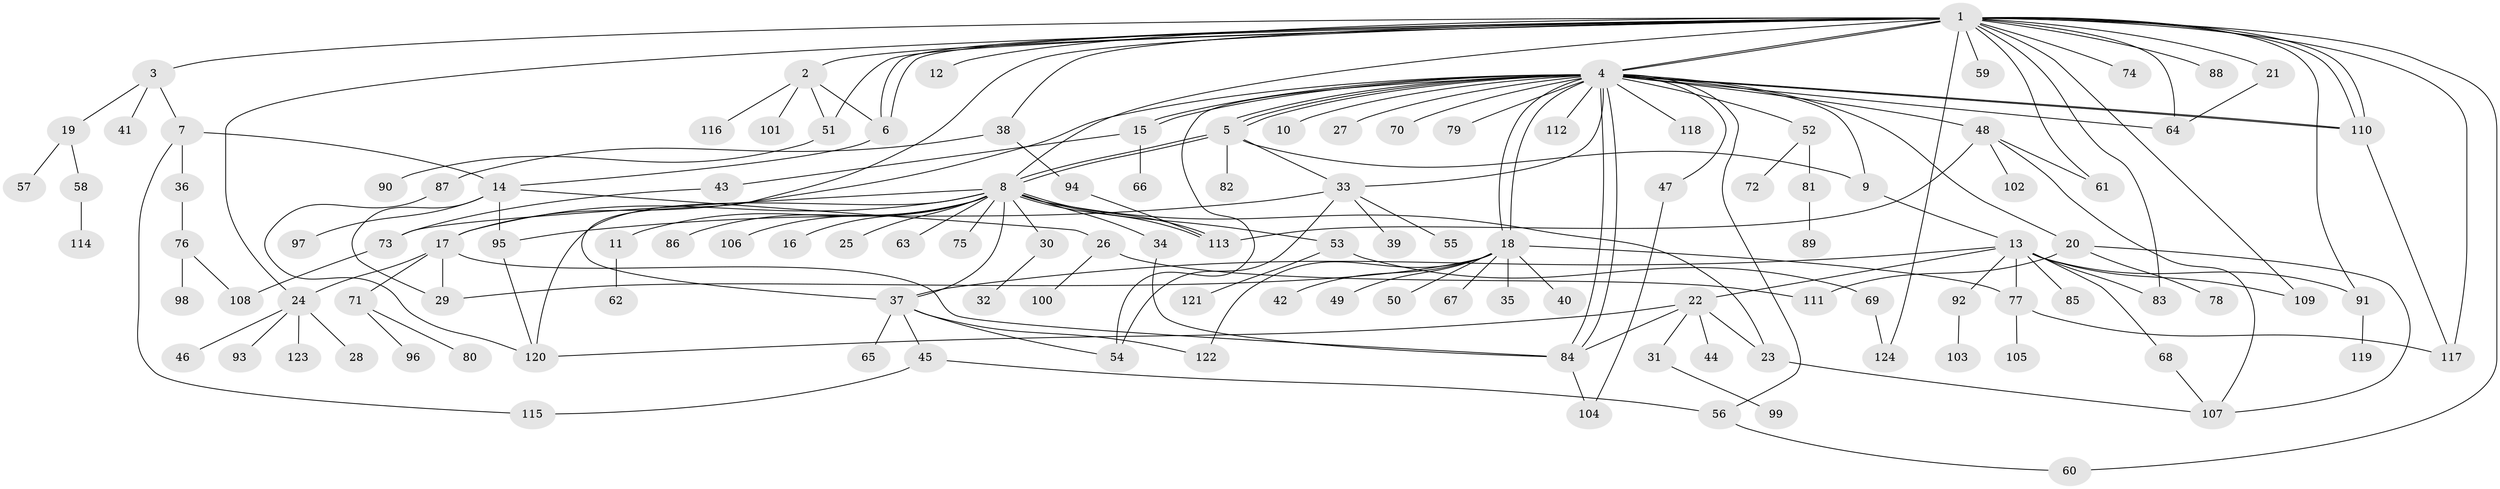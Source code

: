 // coarse degree distribution, {22: 0.013513513513513514, 5: 0.05405405405405406, 4: 0.06756756756756757, 28: 0.013513513513513514, 8: 0.05405405405405406, 18: 0.013513513513513514, 7: 0.013513513513513514, 1: 0.5, 2: 0.16216216216216217, 10: 0.013513513513513514, 6: 0.013513513513513514, 3: 0.06756756756756757, 9: 0.013513513513513514}
// Generated by graph-tools (version 1.1) at 2025/18/03/04/25 18:18:24]
// undirected, 124 vertices, 180 edges
graph export_dot {
graph [start="1"]
  node [color=gray90,style=filled];
  1;
  2;
  3;
  4;
  5;
  6;
  7;
  8;
  9;
  10;
  11;
  12;
  13;
  14;
  15;
  16;
  17;
  18;
  19;
  20;
  21;
  22;
  23;
  24;
  25;
  26;
  27;
  28;
  29;
  30;
  31;
  32;
  33;
  34;
  35;
  36;
  37;
  38;
  39;
  40;
  41;
  42;
  43;
  44;
  45;
  46;
  47;
  48;
  49;
  50;
  51;
  52;
  53;
  54;
  55;
  56;
  57;
  58;
  59;
  60;
  61;
  62;
  63;
  64;
  65;
  66;
  67;
  68;
  69;
  70;
  71;
  72;
  73;
  74;
  75;
  76;
  77;
  78;
  79;
  80;
  81;
  82;
  83;
  84;
  85;
  86;
  87;
  88;
  89;
  90;
  91;
  92;
  93;
  94;
  95;
  96;
  97;
  98;
  99;
  100;
  101;
  102;
  103;
  104;
  105;
  106;
  107;
  108;
  109;
  110;
  111;
  112;
  113;
  114;
  115;
  116;
  117;
  118;
  119;
  120;
  121;
  122;
  123;
  124;
  1 -- 2;
  1 -- 3;
  1 -- 4;
  1 -- 4;
  1 -- 6;
  1 -- 6;
  1 -- 8;
  1 -- 12;
  1 -- 21;
  1 -- 24;
  1 -- 37;
  1 -- 38;
  1 -- 51;
  1 -- 59;
  1 -- 60;
  1 -- 61;
  1 -- 64;
  1 -- 74;
  1 -- 83;
  1 -- 88;
  1 -- 91;
  1 -- 109;
  1 -- 110;
  1 -- 110;
  1 -- 117;
  1 -- 124;
  2 -- 6;
  2 -- 51;
  2 -- 101;
  2 -- 116;
  3 -- 7;
  3 -- 19;
  3 -- 41;
  4 -- 5;
  4 -- 5;
  4 -- 5;
  4 -- 9;
  4 -- 10;
  4 -- 15;
  4 -- 15;
  4 -- 17;
  4 -- 18;
  4 -- 18;
  4 -- 20;
  4 -- 27;
  4 -- 33;
  4 -- 47;
  4 -- 48;
  4 -- 52;
  4 -- 54;
  4 -- 56;
  4 -- 64;
  4 -- 70;
  4 -- 79;
  4 -- 84;
  4 -- 84;
  4 -- 110;
  4 -- 110;
  4 -- 112;
  4 -- 118;
  5 -- 8;
  5 -- 8;
  5 -- 9;
  5 -- 33;
  5 -- 82;
  6 -- 14;
  7 -- 14;
  7 -- 36;
  7 -- 115;
  8 -- 11;
  8 -- 16;
  8 -- 17;
  8 -- 23;
  8 -- 25;
  8 -- 30;
  8 -- 34;
  8 -- 37;
  8 -- 53;
  8 -- 63;
  8 -- 73;
  8 -- 75;
  8 -- 86;
  8 -- 106;
  8 -- 113;
  8 -- 113;
  8 -- 120;
  9 -- 13;
  11 -- 62;
  13 -- 22;
  13 -- 37;
  13 -- 68;
  13 -- 77;
  13 -- 83;
  13 -- 85;
  13 -- 91;
  13 -- 92;
  13 -- 109;
  14 -- 26;
  14 -- 29;
  14 -- 95;
  14 -- 97;
  15 -- 43;
  15 -- 66;
  17 -- 24;
  17 -- 29;
  17 -- 71;
  17 -- 84;
  18 -- 29;
  18 -- 35;
  18 -- 40;
  18 -- 42;
  18 -- 49;
  18 -- 50;
  18 -- 67;
  18 -- 77;
  18 -- 122;
  19 -- 57;
  19 -- 58;
  20 -- 78;
  20 -- 107;
  20 -- 111;
  21 -- 64;
  22 -- 23;
  22 -- 31;
  22 -- 44;
  22 -- 84;
  22 -- 120;
  23 -- 107;
  24 -- 28;
  24 -- 46;
  24 -- 93;
  24 -- 123;
  26 -- 100;
  26 -- 111;
  30 -- 32;
  31 -- 99;
  33 -- 39;
  33 -- 54;
  33 -- 55;
  33 -- 95;
  34 -- 84;
  36 -- 76;
  37 -- 45;
  37 -- 54;
  37 -- 65;
  37 -- 122;
  38 -- 87;
  38 -- 94;
  43 -- 73;
  45 -- 56;
  45 -- 115;
  47 -- 104;
  48 -- 61;
  48 -- 102;
  48 -- 107;
  48 -- 113;
  51 -- 90;
  52 -- 72;
  52 -- 81;
  53 -- 69;
  53 -- 121;
  56 -- 60;
  58 -- 114;
  68 -- 107;
  69 -- 124;
  71 -- 80;
  71 -- 96;
  73 -- 108;
  76 -- 98;
  76 -- 108;
  77 -- 105;
  77 -- 117;
  81 -- 89;
  84 -- 104;
  87 -- 120;
  91 -- 119;
  92 -- 103;
  94 -- 113;
  95 -- 120;
  110 -- 117;
}
